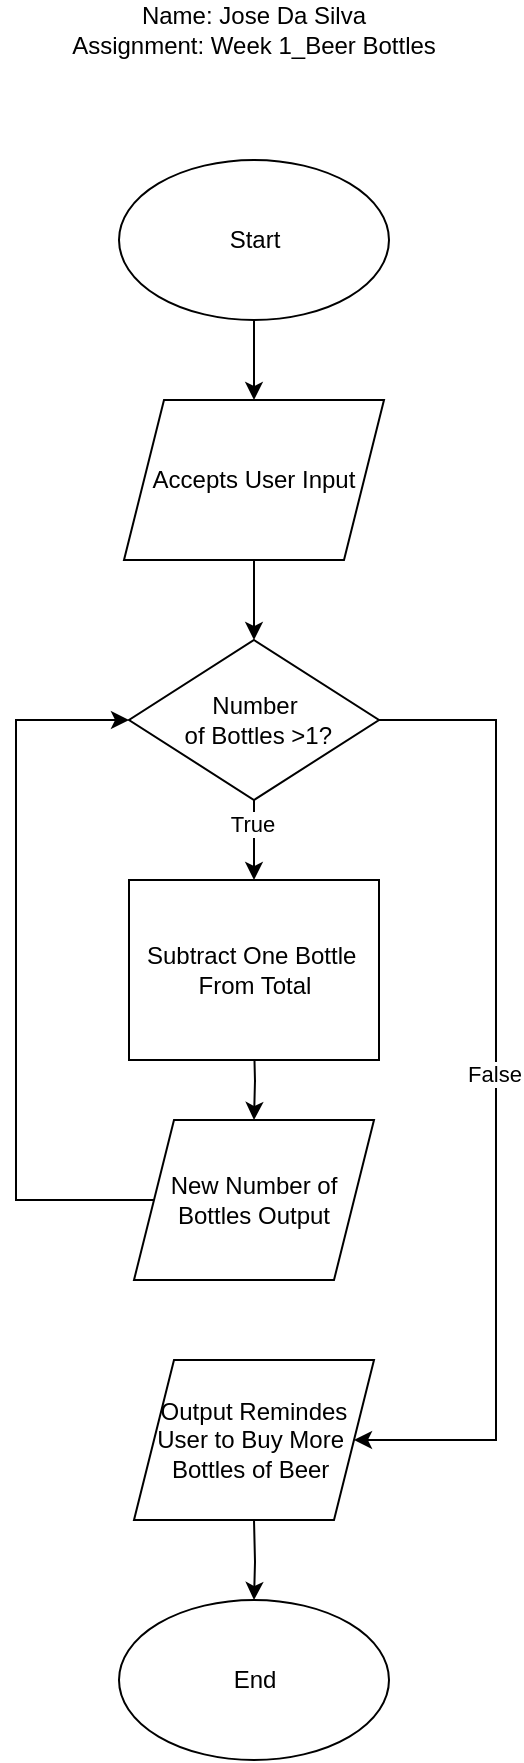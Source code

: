 <mxfile version="27.0.9">
  <diagram name="Page-1" id="8e0n_gwcH-iwh7lK9ji5">
    <mxGraphModel dx="1245" dy="596" grid="1" gridSize="10" guides="1" tooltips="1" connect="1" arrows="1" fold="1" page="1" pageScale="1" pageWidth="850" pageHeight="1100" math="0" shadow="0">
      <root>
        <mxCell id="0" />
        <mxCell id="1" parent="0" />
        <mxCell id="IQEil3dLCKM9lRMRUMTx-3" style="edgeStyle=orthogonalEdgeStyle;rounded=0;orthogonalLoop=1;jettySize=auto;html=1;entryX=0.5;entryY=0;entryDx=0;entryDy=0;" edge="1" parent="1" source="IQEil3dLCKM9lRMRUMTx-1" target="IQEil3dLCKM9lRMRUMTx-2">
          <mxGeometry relative="1" as="geometry" />
        </mxCell>
        <mxCell id="IQEil3dLCKM9lRMRUMTx-1" value="Start" style="ellipse;whiteSpace=wrap;html=1;" vertex="1" parent="1">
          <mxGeometry x="252.5" y="80" width="135" height="80" as="geometry" />
        </mxCell>
        <mxCell id="IQEil3dLCKM9lRMRUMTx-6" value="" style="edgeStyle=orthogonalEdgeStyle;rounded=0;orthogonalLoop=1;jettySize=auto;html=1;" edge="1" parent="1" source="IQEil3dLCKM9lRMRUMTx-2" target="IQEil3dLCKM9lRMRUMTx-5">
          <mxGeometry relative="1" as="geometry" />
        </mxCell>
        <mxCell id="IQEil3dLCKM9lRMRUMTx-2" value="Accepts User Input" style="shape=parallelogram;perimeter=parallelogramPerimeter;whiteSpace=wrap;html=1;fixedSize=1;" vertex="1" parent="1">
          <mxGeometry x="255" y="200" width="130" height="80" as="geometry" />
        </mxCell>
        <mxCell id="IQEil3dLCKM9lRMRUMTx-4" value="Name: Jose Da Silva&lt;div&gt;Assignment: Week 1_Beer Bottles&lt;/div&gt;" style="text;html=1;align=center;verticalAlign=middle;whiteSpace=wrap;rounded=0;" vertex="1" parent="1">
          <mxGeometry x="220" width="200" height="30" as="geometry" />
        </mxCell>
        <mxCell id="IQEil3dLCKM9lRMRUMTx-8" value="" style="edgeStyle=orthogonalEdgeStyle;rounded=0;orthogonalLoop=1;jettySize=auto;html=1;" edge="1" parent="1" source="IQEil3dLCKM9lRMRUMTx-5">
          <mxGeometry relative="1" as="geometry">
            <mxPoint x="320" y="440" as="targetPoint" />
          </mxGeometry>
        </mxCell>
        <mxCell id="IQEil3dLCKM9lRMRUMTx-9" value="True" style="edgeLabel;html=1;align=center;verticalAlign=middle;resizable=0;points=[];" vertex="1" connectable="0" parent="IQEil3dLCKM9lRMRUMTx-8">
          <mxGeometry x="-0.433" y="-1" relative="1" as="geometry">
            <mxPoint as="offset" />
          </mxGeometry>
        </mxCell>
        <mxCell id="IQEil3dLCKM9lRMRUMTx-18" style="edgeStyle=orthogonalEdgeStyle;rounded=0;orthogonalLoop=1;jettySize=auto;html=1;entryX=1;entryY=0.5;entryDx=0;entryDy=0;" edge="1" parent="1" source="IQEil3dLCKM9lRMRUMTx-5" target="IQEil3dLCKM9lRMRUMTx-27">
          <mxGeometry relative="1" as="geometry">
            <mxPoint x="380" y="720" as="targetPoint" />
            <Array as="points">
              <mxPoint x="441" y="360" />
              <mxPoint x="441" y="720" />
            </Array>
          </mxGeometry>
        </mxCell>
        <mxCell id="IQEil3dLCKM9lRMRUMTx-23" value="False" style="edgeLabel;html=1;align=center;verticalAlign=middle;resizable=0;points=[];" vertex="1" connectable="0" parent="IQEil3dLCKM9lRMRUMTx-18">
          <mxGeometry x="-0.037" y="-1" relative="1" as="geometry">
            <mxPoint as="offset" />
          </mxGeometry>
        </mxCell>
        <mxCell id="IQEil3dLCKM9lRMRUMTx-5" value="Number&lt;div&gt;&amp;nbsp;of Bottles &amp;gt;1?&lt;/div&gt;" style="rhombus;whiteSpace=wrap;html=1;" vertex="1" parent="1">
          <mxGeometry x="257.5" y="320" width="125" height="80" as="geometry" />
        </mxCell>
        <mxCell id="IQEil3dLCKM9lRMRUMTx-11" value="" style="edgeStyle=orthogonalEdgeStyle;rounded=0;orthogonalLoop=1;jettySize=auto;html=1;" edge="1" parent="1">
          <mxGeometry relative="1" as="geometry">
            <mxPoint x="320" y="520" as="sourcePoint" />
            <mxPoint x="320" y="560" as="targetPoint" />
          </mxGeometry>
        </mxCell>
        <mxCell id="IQEil3dLCKM9lRMRUMTx-12" style="edgeStyle=orthogonalEdgeStyle;rounded=0;orthogonalLoop=1;jettySize=auto;html=1;entryX=0;entryY=0.5;entryDx=0;entryDy=0;exitX=0;exitY=0.5;exitDx=0;exitDy=0;" edge="1" parent="1" source="IQEil3dLCKM9lRMRUMTx-26" target="IQEil3dLCKM9lRMRUMTx-5">
          <mxGeometry relative="1" as="geometry">
            <mxPoint x="200" y="360" as="targetPoint" />
            <mxPoint x="260" y="600" as="sourcePoint" />
            <Array as="points">
              <mxPoint x="201" y="600" />
              <mxPoint x="201" y="360" />
            </Array>
          </mxGeometry>
        </mxCell>
        <mxCell id="IQEil3dLCKM9lRMRUMTx-25" value="" style="edgeStyle=orthogonalEdgeStyle;rounded=0;orthogonalLoop=1;jettySize=auto;html=1;" edge="1" parent="1" target="IQEil3dLCKM9lRMRUMTx-24">
          <mxGeometry relative="1" as="geometry">
            <mxPoint x="320" y="760" as="sourcePoint" />
          </mxGeometry>
        </mxCell>
        <mxCell id="IQEil3dLCKM9lRMRUMTx-24" value="End" style="ellipse;whiteSpace=wrap;html=1;" vertex="1" parent="1">
          <mxGeometry x="252.5" y="800" width="135" height="80" as="geometry" />
        </mxCell>
        <mxCell id="IQEil3dLCKM9lRMRUMTx-26" value="New Number of Bottles Output" style="shape=parallelogram;perimeter=parallelogramPerimeter;whiteSpace=wrap;html=1;fixedSize=1;" vertex="1" parent="1">
          <mxGeometry x="260" y="560" width="120" height="80" as="geometry" />
        </mxCell>
        <mxCell id="IQEil3dLCKM9lRMRUMTx-27" value="Output Remindes User to Buy More&amp;nbsp;&lt;div&gt;Bottles of Beer&amp;nbsp;&lt;/div&gt;" style="shape=parallelogram;perimeter=parallelogramPerimeter;whiteSpace=wrap;html=1;fixedSize=1;" vertex="1" parent="1">
          <mxGeometry x="260" y="680" width="120" height="80" as="geometry" />
        </mxCell>
        <mxCell id="IQEil3dLCKM9lRMRUMTx-28" value="Subtract One Bottle&amp;nbsp;&lt;div&gt;From Total&lt;/div&gt;" style="rounded=0;whiteSpace=wrap;html=1;" vertex="1" parent="1">
          <mxGeometry x="257.5" y="440" width="125" height="90" as="geometry" />
        </mxCell>
      </root>
    </mxGraphModel>
  </diagram>
</mxfile>
